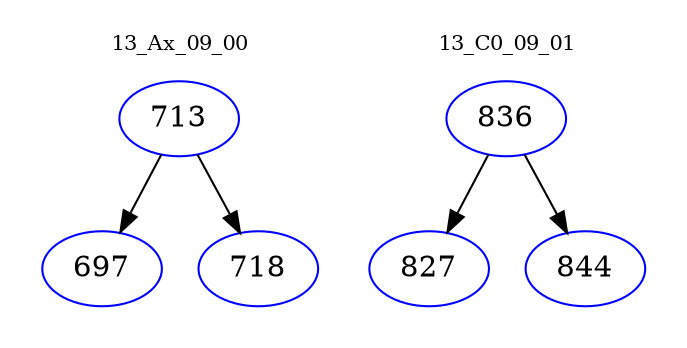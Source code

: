 digraph{
subgraph cluster_0 {
color = white
label = "13_Ax_09_00";
fontsize=10;
T0_713 [label="713", color="blue"]
T0_713 -> T0_697 [color="black"]
T0_697 [label="697", color="blue"]
T0_713 -> T0_718 [color="black"]
T0_718 [label="718", color="blue"]
}
subgraph cluster_1 {
color = white
label = "13_C0_09_01";
fontsize=10;
T1_836 [label="836", color="blue"]
T1_836 -> T1_827 [color="black"]
T1_827 [label="827", color="blue"]
T1_836 -> T1_844 [color="black"]
T1_844 [label="844", color="blue"]
}
}

